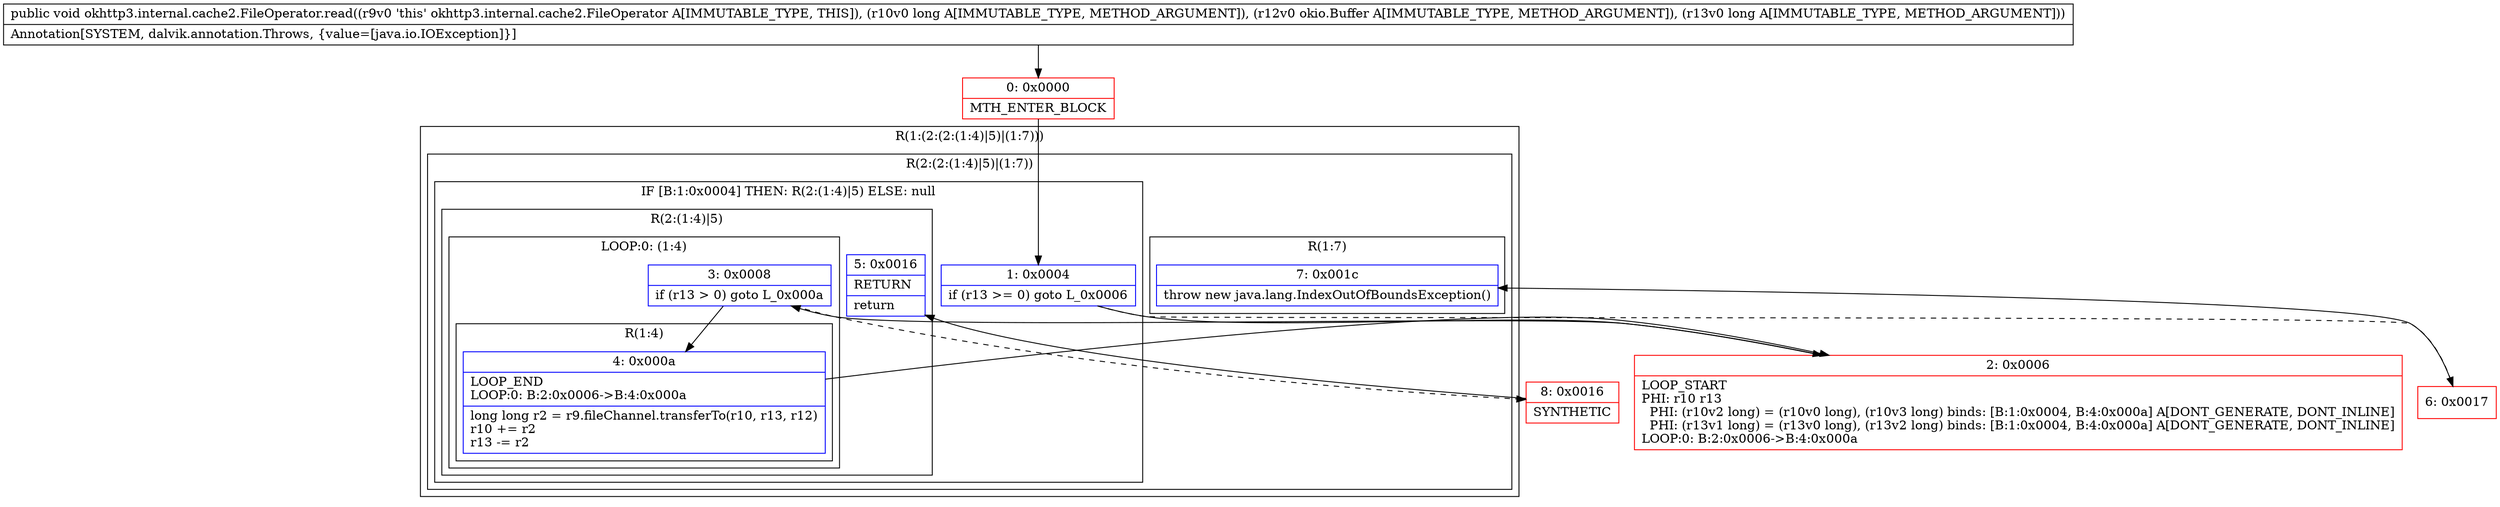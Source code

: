 digraph "CFG forokhttp3.internal.cache2.FileOperator.read(JLokio\/Buffer;J)V" {
subgraph cluster_Region_103718656 {
label = "R(1:(2:(2:(1:4)|5)|(1:7)))";
node [shape=record,color=blue];
subgraph cluster_Region_1547475537 {
label = "R(2:(2:(1:4)|5)|(1:7))";
node [shape=record,color=blue];
subgraph cluster_IfRegion_745558844 {
label = "IF [B:1:0x0004] THEN: R(2:(1:4)|5) ELSE: null";
node [shape=record,color=blue];
Node_1 [shape=record,label="{1\:\ 0x0004|if (r13 \>= 0) goto L_0x0006\l}"];
subgraph cluster_Region_2037259264 {
label = "R(2:(1:4)|5)";
node [shape=record,color=blue];
subgraph cluster_LoopRegion_197806770 {
label = "LOOP:0: (1:4)";
node [shape=record,color=blue];
Node_3 [shape=record,label="{3\:\ 0x0008|if (r13 \> 0) goto L_0x000a\l}"];
subgraph cluster_Region_1414483187 {
label = "R(1:4)";
node [shape=record,color=blue];
Node_4 [shape=record,label="{4\:\ 0x000a|LOOP_END\lLOOP:0: B:2:0x0006\-\>B:4:0x000a\l|long long r2 = r9.fileChannel.transferTo(r10, r13, r12)\lr10 += r2\lr13 \-= r2\l}"];
}
}
Node_5 [shape=record,label="{5\:\ 0x0016|RETURN\l|return\l}"];
}
}
subgraph cluster_Region_865904520 {
label = "R(1:7)";
node [shape=record,color=blue];
Node_7 [shape=record,label="{7\:\ 0x001c|throw new java.lang.IndexOutOfBoundsException()\l}"];
}
}
}
Node_0 [shape=record,color=red,label="{0\:\ 0x0000|MTH_ENTER_BLOCK\l}"];
Node_2 [shape=record,color=red,label="{2\:\ 0x0006|LOOP_START\lPHI: r10 r13 \l  PHI: (r10v2 long) = (r10v0 long), (r10v3 long) binds: [B:1:0x0004, B:4:0x000a] A[DONT_GENERATE, DONT_INLINE]\l  PHI: (r13v1 long) = (r13v0 long), (r13v2 long) binds: [B:1:0x0004, B:4:0x000a] A[DONT_GENERATE, DONT_INLINE]\lLOOP:0: B:2:0x0006\-\>B:4:0x000a\l}"];
Node_6 [shape=record,color=red,label="{6\:\ 0x0017}"];
Node_8 [shape=record,color=red,label="{8\:\ 0x0016|SYNTHETIC\l}"];
MethodNode[shape=record,label="{public void okhttp3.internal.cache2.FileOperator.read((r9v0 'this' okhttp3.internal.cache2.FileOperator A[IMMUTABLE_TYPE, THIS]), (r10v0 long A[IMMUTABLE_TYPE, METHOD_ARGUMENT]), (r12v0 okio.Buffer A[IMMUTABLE_TYPE, METHOD_ARGUMENT]), (r13v0 long A[IMMUTABLE_TYPE, METHOD_ARGUMENT]))  | Annotation[SYSTEM, dalvik.annotation.Throws, \{value=[java.io.IOException]\}]\l}"];
MethodNode -> Node_0;
Node_1 -> Node_2;
Node_1 -> Node_6[style=dashed];
Node_3 -> Node_4;
Node_3 -> Node_8[style=dashed];
Node_4 -> Node_2;
Node_0 -> Node_1;
Node_2 -> Node_3;
Node_6 -> Node_7;
Node_8 -> Node_5;
}

